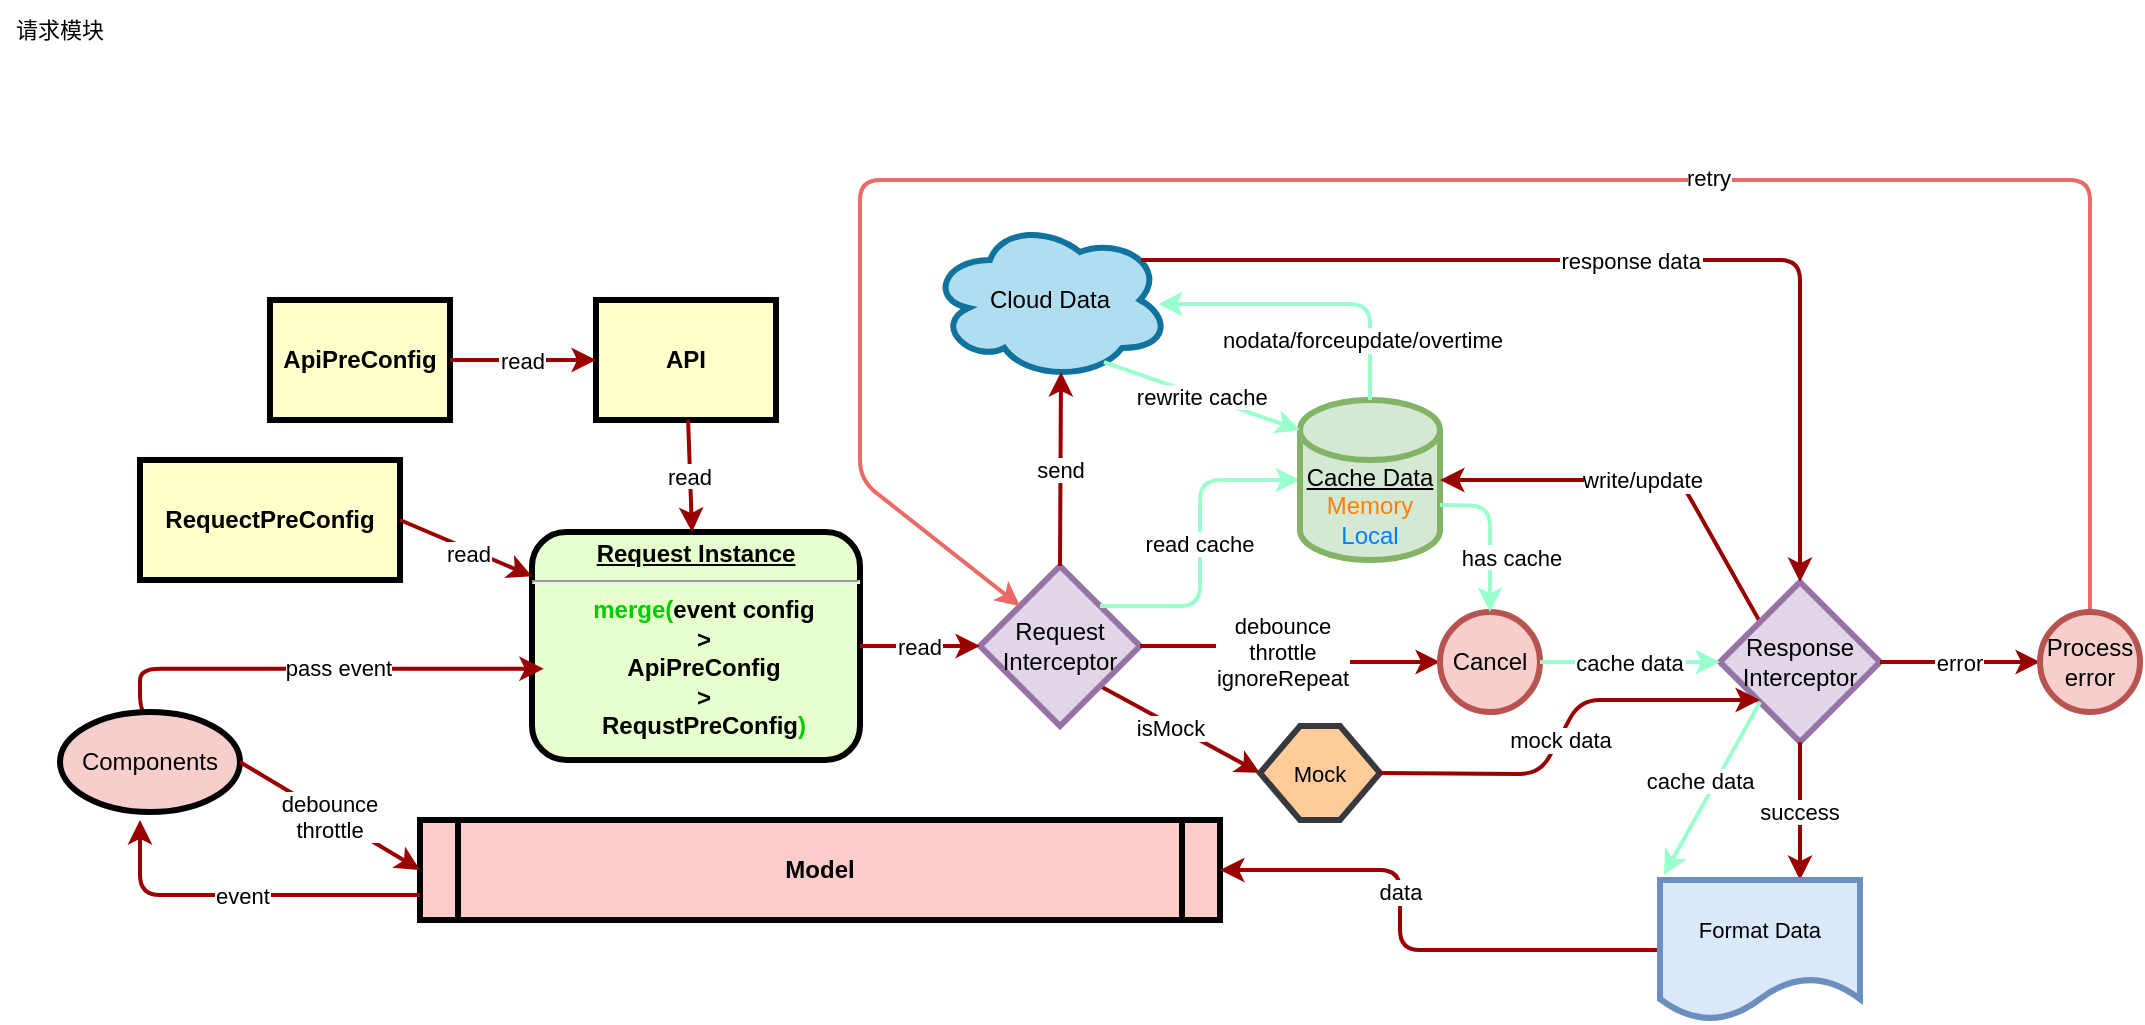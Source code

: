 <mxfile version="20.4.0" type="github" pages="3">
  <diagram name="请求模块" id="c7558073-3199-34d8-9f00-42111426c3f3">
    <mxGraphModel dx="1844" dy="1860" grid="1" gridSize="10" guides="1" tooltips="1" connect="1" arrows="1" fold="1" page="1" pageScale="1" pageWidth="826" pageHeight="1169" background="none" math="0" shadow="0">
      <root>
        <mxCell id="0" />
        <mxCell id="1" parent="0" />
        <mxCell id="rrOKCi3tNWYkQAfNOxic-149" value="请求模块" style="text;html=1;strokeColor=none;fillColor=none;align=center;verticalAlign=middle;whiteSpace=wrap;rounded=0;strokeWidth=3;fontFamily=Helvetica;fontSize=11;fontColor=#000000;" vertex="1" parent="1">
          <mxGeometry x="-30" y="-30" width="60" height="30" as="geometry" />
        </mxCell>
        <mxCell id="rrOKCi3tNWYkQAfNOxic-204" value="" style="group" vertex="1" connectable="0" parent="1">
          <mxGeometry x="-10" y="60" width="1050" height="420" as="geometry" />
        </mxCell>
        <mxCell id="rrOKCi3tNWYkQAfNOxic-186" value="" style="group" vertex="1" connectable="0" parent="rrOKCi3tNWYkQAfNOxic-204">
          <mxGeometry width="1050" height="420" as="geometry" />
        </mxCell>
        <mxCell id="2" value="&lt;p style=&quot;margin: 0px; margin-top: 4px; text-align: center; text-decoration: underline;&quot;&gt;&lt;strong&gt;Request Instance&lt;br&gt;&lt;/strong&gt;&lt;/p&gt;&lt;hr&gt;&lt;p style=&quot;margin: 0px; margin-left: 8px;&quot;&gt;&lt;font color=&quot;#00cc00&quot;&gt;merge(&lt;/font&gt;event config&lt;/p&gt;&lt;p style=&quot;margin: 0px; margin-left: 8px;&quot;&gt;&amp;gt;&lt;/p&gt;&lt;p style=&quot;margin: 0px; margin-left: 8px;&quot;&gt;ApiPreConfig&lt;/p&gt;&lt;p style=&quot;margin: 0px; margin-left: 8px;&quot;&gt;&amp;gt;&lt;/p&gt;&lt;p style=&quot;margin: 0px; margin-left: 8px;&quot;&gt;RequstPreConfig&lt;font color=&quot;#00cc00&quot;&gt;)&lt;/font&gt;&lt;/p&gt;" style="verticalAlign=middle;align=center;overflow=fill;fontSize=12;fontFamily=Helvetica;html=1;rounded=1;fontStyle=1;strokeWidth=3;fillColor=#E6FFCC" parent="rrOKCi3tNWYkQAfNOxic-186" vertex="1">
          <mxGeometry x="246" y="176" width="164" height="114" as="geometry" />
        </mxCell>
        <mxCell id="3" value="API" style="whiteSpace=wrap;align=center;verticalAlign=middle;fontStyle=1;strokeWidth=3;fillColor=#FFFFCC" parent="rrOKCi3tNWYkQAfNOxic-186" vertex="1">
          <mxGeometry x="278" y="60" width="90" height="60" as="geometry" />
        </mxCell>
        <mxCell id="4" value="RequectPreConfig" style="whiteSpace=wrap;align=center;verticalAlign=middle;fontStyle=1;strokeWidth=3;fillColor=#FFFFCC" parent="rrOKCi3tNWYkQAfNOxic-186" vertex="1">
          <mxGeometry x="50" y="140" width="130" height="60" as="geometry" />
        </mxCell>
        <mxCell id="5" value="Model" style="shape=process;whiteSpace=wrap;align=center;verticalAlign=middle;size=0.048;fontStyle=1;strokeWidth=3;fillColor=#FFCCCC" parent="rrOKCi3tNWYkQAfNOxic-186" vertex="1">
          <mxGeometry x="190.0" y="320" width="400" height="50" as="geometry" />
        </mxCell>
        <mxCell id="36" value="read" style="edgeStyle=none;noEdgeStyle=1;strokeColor=#990000;strokeWidth=2" parent="rrOKCi3tNWYkQAfNOxic-186" source="3" target="2" edge="1">
          <mxGeometry width="100" height="100" relative="1" as="geometry">
            <mxPoint x="30" y="190" as="sourcePoint" />
            <mxPoint x="130" y="90" as="targetPoint" />
          </mxGeometry>
        </mxCell>
        <mxCell id="37" value="" style="edgeStyle=none;noEdgeStyle=1;strokeColor=#990000;strokeWidth=2;exitX=1;exitY=0.5;exitDx=0;exitDy=0;" parent="rrOKCi3tNWYkQAfNOxic-186" source="4" target="2" edge="1">
          <mxGeometry width="100" height="100" relative="1" as="geometry">
            <mxPoint x="290" y="130" as="sourcePoint" />
            <mxPoint x="390" y="30" as="targetPoint" />
          </mxGeometry>
        </mxCell>
        <mxCell id="rrOKCi3tNWYkQAfNOxic-113" value="read" style="edgeLabel;html=1;align=center;verticalAlign=middle;resizable=0;points=[];" vertex="1" connectable="0" parent="37">
          <mxGeometry x="0.026" y="-2" relative="1" as="geometry">
            <mxPoint as="offset" />
          </mxGeometry>
        </mxCell>
        <mxCell id="55" value="" style="edgeStyle=elbowEdgeStyle;elbow=horizontal;strokeColor=#990000;strokeWidth=2;exitX=0.5;exitY=0;exitDx=0;exitDy=0;entryX=0.036;entryY=0.6;entryDx=0;entryDy=0;entryPerimeter=0;" parent="rrOKCi3tNWYkQAfNOxic-186" source="rrOKCi3tNWYkQAfNOxic-105" target="2" edge="1">
          <mxGeometry width="100" height="100" relative="1" as="geometry">
            <mxPoint x="30" y="330" as="sourcePoint" />
            <mxPoint x="160" y="370" as="targetPoint" />
            <Array as="points">
              <mxPoint x="50" y="250" />
              <mxPoint x="10" y="240" />
              <mxPoint x="5" y="300" />
              <mxPoint x="40" y="340" />
              <mxPoint x="270" y="310" />
            </Array>
          </mxGeometry>
        </mxCell>
        <mxCell id="rrOKCi3tNWYkQAfNOxic-112" value="pass event" style="edgeLabel;html=1;align=center;verticalAlign=middle;resizable=0;points=[];" vertex="1" connectable="0" parent="55">
          <mxGeometry x="0.094" y="1" relative="1" as="geometry">
            <mxPoint as="offset" />
          </mxGeometry>
        </mxCell>
        <mxCell id="rrOKCi3tNWYkQAfNOxic-97" value="ApiPreConfig" style="whiteSpace=wrap;align=center;verticalAlign=middle;fontStyle=1;strokeWidth=3;fillColor=#FFFFCC" vertex="1" parent="rrOKCi3tNWYkQAfNOxic-186">
          <mxGeometry x="115" y="60" width="90" height="60" as="geometry" />
        </mxCell>
        <mxCell id="rrOKCi3tNWYkQAfNOxic-101" value="read" style="edgeStyle=none;noEdgeStyle=1;strokeColor=#990000;strokeWidth=2;exitX=1;exitY=0.5;exitDx=0;exitDy=0;entryX=0;entryY=0.5;entryDx=0;entryDy=0;" edge="1" parent="rrOKCi3tNWYkQAfNOxic-186" source="rrOKCi3tNWYkQAfNOxic-97" target="3">
          <mxGeometry width="100" height="100" relative="1" as="geometry">
            <mxPoint x="220" y="100" as="sourcePoint" />
            <mxPoint x="250" y="100" as="targetPoint" />
          </mxGeometry>
        </mxCell>
        <mxCell id="rrOKCi3tNWYkQAfNOxic-105" value="Components" style="ellipse;whiteSpace=wrap;html=1;strokeWidth=3;fillColor=#f8cecc;strokeColor=#000000;" vertex="1" parent="rrOKCi3tNWYkQAfNOxic-186">
          <mxGeometry x="10" y="266" width="90" height="50" as="geometry" />
        </mxCell>
        <mxCell id="rrOKCi3tNWYkQAfNOxic-106" value="event" style="edgeStyle=elbowEdgeStyle;elbow=horizontal;strokeColor=#990000;strokeWidth=2;exitX=0;exitY=0.75;exitDx=0;exitDy=0;" edge="1" parent="rrOKCi3tNWYkQAfNOxic-186" source="5">
          <mxGeometry width="100" height="100" relative="1" as="geometry">
            <mxPoint x="210" y="410" as="sourcePoint" />
            <mxPoint x="50" y="320" as="targetPoint" />
            <Array as="points">
              <mxPoint x="50" y="350" />
              <mxPoint x="10" y="350" />
              <mxPoint x="10" y="365" />
              <mxPoint y="360" />
              <mxPoint x="75" y="380" />
              <mxPoint x="125" y="340" />
              <mxPoint x="165" y="330" />
            </Array>
          </mxGeometry>
        </mxCell>
        <mxCell id="rrOKCi3tNWYkQAfNOxic-108" value="debounce&#xa;throttle" style="edgeStyle=none;noEdgeStyle=1;strokeColor=#990000;strokeWidth=2;exitX=1;exitY=0.5;exitDx=0;exitDy=0;entryX=0;entryY=0.5;entryDx=0;entryDy=0;" edge="1" parent="rrOKCi3tNWYkQAfNOxic-186" source="rrOKCi3tNWYkQAfNOxic-105" target="5">
          <mxGeometry width="100" height="100" relative="1" as="geometry">
            <mxPoint x="120" y="364.5" as="sourcePoint" />
            <mxPoint x="171" y="364.5" as="targetPoint" />
          </mxGeometry>
        </mxCell>
        <mxCell id="rrOKCi3tNWYkQAfNOxic-115" value="Cloud Data" style="ellipse;shape=cloud;whiteSpace=wrap;html=1;strokeColor=#10739e;strokeWidth=3;fillColor=#b1ddf0;" vertex="1" parent="rrOKCi3tNWYkQAfNOxic-186">
          <mxGeometry x="445" y="20" width="120" height="80" as="geometry" />
        </mxCell>
        <mxCell id="rrOKCi3tNWYkQAfNOxic-201" style="edgeStyle=none;shape=connector;rounded=1;orthogonalLoop=1;jettySize=auto;html=1;exitX=1;exitY=1;exitDx=0;exitDy=0;entryX=0;entryY=0.5;entryDx=0;entryDy=0;labelBackgroundColor=default;strokeColor=#990000;strokeWidth=2;fontFamily=Helvetica;fontSize=11;fontColor=#000000;startArrow=none;startFill=0;endArrow=classic;endFill=1;" edge="1" parent="rrOKCi3tNWYkQAfNOxic-186" source="rrOKCi3tNWYkQAfNOxic-118" target="rrOKCi3tNWYkQAfNOxic-200">
          <mxGeometry relative="1" as="geometry" />
        </mxCell>
        <mxCell id="rrOKCi3tNWYkQAfNOxic-203" value="isMock" style="edgeLabel;html=1;align=center;verticalAlign=middle;resizable=0;points=[];fontSize=11;fontFamily=Helvetica;fontColor=#000000;" vertex="1" connectable="0" parent="rrOKCi3tNWYkQAfNOxic-201">
          <mxGeometry x="-0.309" y="3" relative="1" as="geometry">
            <mxPoint x="6" y="8" as="offset" />
          </mxGeometry>
        </mxCell>
        <mxCell id="rrOKCi3tNWYkQAfNOxic-118" value="Request&lt;br&gt;Interceptor" style="rhombus;whiteSpace=wrap;html=1;strokeColor=#9673a6;strokeWidth=3;fillColor=#e1d5e7;" vertex="1" parent="rrOKCi3tNWYkQAfNOxic-186">
          <mxGeometry x="470" y="193" width="80" height="80" as="geometry" />
        </mxCell>
        <mxCell id="rrOKCi3tNWYkQAfNOxic-119" value="read" style="edgeStyle=none;noEdgeStyle=1;strokeColor=#990000;strokeWidth=2;entryX=0;entryY=0.5;entryDx=0;entryDy=0;" edge="1" parent="rrOKCi3tNWYkQAfNOxic-186" target="rrOKCi3tNWYkQAfNOxic-118">
          <mxGeometry width="100" height="100" relative="1" as="geometry">
            <mxPoint x="410" y="233" as="sourcePoint" />
            <mxPoint x="483" y="232.5" as="targetPoint" />
          </mxGeometry>
        </mxCell>
        <mxCell id="rrOKCi3tNWYkQAfNOxic-121" value="send" style="edgeStyle=elbowEdgeStyle;elbow=horizontal;strokeColor=#990000;strokeWidth=2;exitX=0.5;exitY=0;exitDx=0;exitDy=0;entryX=0.55;entryY=0.95;entryDx=0;entryDy=0;entryPerimeter=0;" edge="1" parent="rrOKCi3tNWYkQAfNOxic-186" source="rrOKCi3tNWYkQAfNOxic-118" target="rrOKCi3tNWYkQAfNOxic-115">
          <mxGeometry width="100" height="100" relative="1" as="geometry">
            <mxPoint x="511" y="190" as="sourcePoint" />
            <mxPoint x="511" y="120" as="targetPoint" />
            <Array as="points">
              <mxPoint x="510.5" y="160" />
            </Array>
          </mxGeometry>
        </mxCell>
        <mxCell id="rrOKCi3tNWYkQAfNOxic-123" value="" style="edgeStyle=elbowEdgeStyle;elbow=horizontal;strokeColor=#990000;strokeWidth=2;exitX=1;exitY=0.5;exitDx=0;exitDy=0;entryX=0;entryY=0.5;entryDx=0;entryDy=0;" edge="1" parent="rrOKCi3tNWYkQAfNOxic-186" source="rrOKCi3tNWYkQAfNOxic-118" target="rrOKCi3tNWYkQAfNOxic-125">
          <mxGeometry width="100" height="100" relative="1" as="geometry">
            <mxPoint x="620" y="210" as="sourcePoint" />
            <mxPoint x="670" y="233" as="targetPoint" />
            <Array as="points">
              <mxPoint x="620" y="250" />
            </Array>
          </mxGeometry>
        </mxCell>
        <mxCell id="rrOKCi3tNWYkQAfNOxic-124" value="debounce&lt;br&gt;throttle&lt;br&gt;ignoreRepeat" style="edgeLabel;html=1;align=center;verticalAlign=middle;resizable=0;points=[];" vertex="1" connectable="0" parent="rrOKCi3tNWYkQAfNOxic-123">
          <mxGeometry x="-0.091" y="1" relative="1" as="geometry">
            <mxPoint y="1" as="offset" />
          </mxGeometry>
        </mxCell>
        <mxCell id="rrOKCi3tNWYkQAfNOxic-125" value="Cancel" style="ellipse;whiteSpace=wrap;html=1;aspect=fixed;strokeColor=#b85450;strokeWidth=3;fillColor=#f8cecc;" vertex="1" parent="rrOKCi3tNWYkQAfNOxic-186">
          <mxGeometry x="700" y="216" width="50" height="50" as="geometry" />
        </mxCell>
        <mxCell id="rrOKCi3tNWYkQAfNOxic-126" value="read cache" style="edgeStyle=elbowEdgeStyle;elbow=horizontal;strokeColor=#99FFCC;strokeWidth=2;exitX=1;exitY=0;exitDx=0;exitDy=0;entryX=0;entryY=0.5;entryDx=0;entryDy=0;entryPerimeter=0;" edge="1" parent="rrOKCi3tNWYkQAfNOxic-186" source="rrOKCi3tNWYkQAfNOxic-118" target="rrOKCi3tNWYkQAfNOxic-127">
          <mxGeometry width="100" height="100" relative="1" as="geometry">
            <mxPoint x="570" y="158" as="sourcePoint" />
            <mxPoint x="620" y="150" as="targetPoint" />
            <Array as="points">
              <mxPoint x="580" y="180" />
              <mxPoint x="620" y="190" />
              <mxPoint x="560" y="210" />
              <mxPoint x="580" y="200" />
            </Array>
          </mxGeometry>
        </mxCell>
        <mxCell id="rrOKCi3tNWYkQAfNOxic-127" value="&lt;u&gt;Cache Data&lt;/u&gt;&lt;br&gt;&lt;font color=&quot;#ff8000&quot;&gt;Memory&lt;br&gt;&lt;/font&gt;&lt;font color=&quot;#007fff&quot;&gt;Local&lt;/font&gt;" style="shape=cylinder3;whiteSpace=wrap;html=1;boundedLbl=1;backgroundOutline=1;size=15;strokeColor=#82b366;strokeWidth=3;fillColor=#d5e8d4;" vertex="1" parent="rrOKCi3tNWYkQAfNOxic-186">
          <mxGeometry x="630" y="110" width="70" height="80" as="geometry" />
        </mxCell>
        <mxCell id="rrOKCi3tNWYkQAfNOxic-185" value="write/update" style="edgeStyle=none;shape=connector;rounded=1;orthogonalLoop=1;jettySize=auto;html=1;exitX=0;exitY=0;exitDx=0;exitDy=0;entryX=1;entryY=0.5;entryDx=0;entryDy=0;entryPerimeter=0;labelBackgroundColor=default;strokeColor=#990000;strokeWidth=2;fontFamily=Helvetica;fontSize=11;fontColor=#000000;startArrow=none;startFill=0;endArrow=classic;" edge="1" parent="rrOKCi3tNWYkQAfNOxic-186" source="rrOKCi3tNWYkQAfNOxic-128" target="rrOKCi3tNWYkQAfNOxic-127">
          <mxGeometry relative="1" as="geometry">
            <Array as="points">
              <mxPoint x="820" y="150" />
            </Array>
          </mxGeometry>
        </mxCell>
        <mxCell id="rrOKCi3tNWYkQAfNOxic-128" value="Response&lt;br&gt;Interceptor" style="rhombus;whiteSpace=wrap;html=1;strokeColor=#9673a6;strokeWidth=3;fillColor=#e1d5e7;" vertex="1" parent="rrOKCi3tNWYkQAfNOxic-186">
          <mxGeometry x="840" y="201" width="80" height="80" as="geometry" />
        </mxCell>
        <mxCell id="rrOKCi3tNWYkQAfNOxic-129" value="" style="edgeStyle=elbowEdgeStyle;elbow=horizontal;strokeColor=#99FFCC;strokeWidth=2;entryX=0.95;entryY=0.525;entryDx=0;entryDy=0;entryPerimeter=0;exitX=0.5;exitY=0;exitDx=0;exitDy=0;exitPerimeter=0;" edge="1" parent="rrOKCi3tNWYkQAfNOxic-186" source="rrOKCi3tNWYkQAfNOxic-127" target="rrOKCi3tNWYkQAfNOxic-115">
          <mxGeometry width="100" height="100" relative="1" as="geometry">
            <mxPoint x="660" y="100" as="sourcePoint" />
            <mxPoint x="659.5" y="49.965" as="targetPoint" />
            <Array as="points">
              <mxPoint x="665" y="62" />
              <mxPoint x="670" y="60" />
              <mxPoint x="659.5" y="90" />
            </Array>
          </mxGeometry>
        </mxCell>
        <mxCell id="rrOKCi3tNWYkQAfNOxic-130" value="nodata/forceupdate/overtime" style="edgeLabel;html=1;align=center;verticalAlign=middle;resizable=0;points=[];" vertex="1" connectable="0" parent="rrOKCi3tNWYkQAfNOxic-129">
          <mxGeometry x="0.453" relative="1" as="geometry">
            <mxPoint x="60" y="18" as="offset" />
          </mxGeometry>
        </mxCell>
        <mxCell id="rrOKCi3tNWYkQAfNOxic-133" value="cache data" style="edgeStyle=none;noEdgeStyle=1;strokeColor=#99FFCC;strokeWidth=2;exitX=1;exitY=0.5;exitDx=0;exitDy=0;entryX=0;entryY=0.5;entryDx=0;entryDy=0;" edge="1" parent="rrOKCi3tNWYkQAfNOxic-186" source="rrOKCi3tNWYkQAfNOxic-125" target="rrOKCi3tNWYkQAfNOxic-128">
          <mxGeometry width="100" height="100" relative="1" as="geometry">
            <mxPoint x="700" y="150" as="sourcePoint" />
            <mxPoint x="740" y="150" as="targetPoint" />
          </mxGeometry>
        </mxCell>
        <mxCell id="rrOKCi3tNWYkQAfNOxic-135" value="response data" style="edgeStyle=none;noEdgeStyle=1;strokeColor=#990000;strokeWidth=2;exitX=0.88;exitY=0.25;exitDx=0;exitDy=0;exitPerimeter=0;entryX=0.5;entryY=0;entryDx=0;entryDy=0;" edge="1" parent="rrOKCi3tNWYkQAfNOxic-186" source="rrOKCi3tNWYkQAfNOxic-115" target="rrOKCi3tNWYkQAfNOxic-128">
          <mxGeometry width="100" height="100" relative="1" as="geometry">
            <mxPoint x="585" y="-10" as="sourcePoint" />
            <mxPoint x="840" y="60" as="targetPoint" />
            <Array as="points">
              <mxPoint x="880" y="40" />
            </Array>
          </mxGeometry>
        </mxCell>
        <mxCell id="rrOKCi3tNWYkQAfNOxic-136" value="error" style="edgeStyle=none;noEdgeStyle=1;strokeColor=#990000;strokeWidth=2;exitX=1;exitY=0.5;exitDx=0;exitDy=0;entryX=0;entryY=0.5;entryDx=0;entryDy=0;" edge="1" parent="rrOKCi3tNWYkQAfNOxic-186" source="rrOKCi3tNWYkQAfNOxic-128" target="rrOKCi3tNWYkQAfNOxic-141">
          <mxGeometry width="100" height="100" relative="1" as="geometry">
            <mxPoint x="860" y="130" as="sourcePoint" />
            <mxPoint x="1040" y="130" as="targetPoint" />
          </mxGeometry>
        </mxCell>
        <mxCell id="rrOKCi3tNWYkQAfNOxic-137" value="success" style="edgeStyle=none;noEdgeStyle=1;strokeColor=#990000;strokeWidth=2;exitX=0.5;exitY=1;exitDx=0;exitDy=0;" edge="1" parent="rrOKCi3tNWYkQAfNOxic-186" source="rrOKCi3tNWYkQAfNOxic-128">
          <mxGeometry width="100" height="100" relative="1" as="geometry">
            <mxPoint x="860" y="169.5" as="sourcePoint" />
            <mxPoint x="880" y="350" as="targetPoint" />
          </mxGeometry>
        </mxCell>
        <mxCell id="rrOKCi3tNWYkQAfNOxic-138" value="rewrite cache" style="edgeStyle=none;noEdgeStyle=1;strokeColor=#99FFCC;strokeWidth=2;exitX=0.725;exitY=0.888;exitDx=0;exitDy=0;exitPerimeter=0;entryX=0;entryY=0;entryDx=0;entryDy=15;entryPerimeter=0;" edge="1" parent="rrOKCi3tNWYkQAfNOxic-186" source="rrOKCi3tNWYkQAfNOxic-115" target="rrOKCi3tNWYkQAfNOxic-127">
          <mxGeometry width="100" height="100" relative="1" as="geometry">
            <mxPoint x="530" y="109.5" as="sourcePoint" />
            <mxPoint x="620" y="120" as="targetPoint" />
          </mxGeometry>
        </mxCell>
        <mxCell id="rrOKCi3tNWYkQAfNOxic-145" style="edgeStyle=none;shape=connector;rounded=1;orthogonalLoop=1;jettySize=auto;html=1;exitX=0.5;exitY=0;exitDx=0;exitDy=0;entryX=0;entryY=0;entryDx=0;entryDy=0;labelBackgroundColor=default;strokeColor=#EA6B66;strokeWidth=2;fontFamily=Helvetica;fontSize=11;fontColor=default;endArrow=classic;" edge="1" parent="rrOKCi3tNWYkQAfNOxic-186" source="rrOKCi3tNWYkQAfNOxic-141" target="rrOKCi3tNWYkQAfNOxic-118">
          <mxGeometry relative="1" as="geometry">
            <Array as="points">
              <mxPoint x="1025" />
              <mxPoint x="410" />
              <mxPoint x="410" y="150" />
            </Array>
          </mxGeometry>
        </mxCell>
        <mxCell id="rrOKCi3tNWYkQAfNOxic-146" value="retry" style="edgeLabel;html=1;align=center;verticalAlign=middle;resizable=0;points=[];fontSize=11;fontFamily=Helvetica;fontColor=default;" vertex="1" connectable="0" parent="rrOKCi3tNWYkQAfNOxic-145">
          <mxGeometry x="-0.248" y="-1" relative="1" as="geometry">
            <mxPoint as="offset" />
          </mxGeometry>
        </mxCell>
        <mxCell id="rrOKCi3tNWYkQAfNOxic-141" value="Process&lt;br&gt;error" style="ellipse;whiteSpace=wrap;html=1;aspect=fixed;strokeColor=#b85450;strokeWidth=3;fillColor=#f8cecc;" vertex="1" parent="rrOKCi3tNWYkQAfNOxic-186">
          <mxGeometry x="1000" y="216" width="50" height="50" as="geometry" />
        </mxCell>
        <mxCell id="rrOKCi3tNWYkQAfNOxic-142" value="cache data" style="edgeStyle=none;noEdgeStyle=1;strokeColor=#99FFCC;strokeWidth=2;exitX=0;exitY=1;exitDx=0;exitDy=0;entryX=0.02;entryY=-0.036;entryDx=0;entryDy=0;entryPerimeter=0;" edge="1" parent="rrOKCi3tNWYkQAfNOxic-186" source="rrOKCi3tNWYkQAfNOxic-128" target="rrOKCi3tNWYkQAfNOxic-147">
          <mxGeometry x="-0.016" y="-7" width="100" height="100" relative="1" as="geometry">
            <mxPoint x="780" y="200" as="sourcePoint" />
            <mxPoint x="820" y="330" as="targetPoint" />
            <mxPoint as="offset" />
          </mxGeometry>
        </mxCell>
        <mxCell id="rrOKCi3tNWYkQAfNOxic-143" value="has cache" style="edgeStyle=none;noEdgeStyle=1;strokeColor=#99FFCC;strokeWidth=2;entryX=0.5;entryY=0;entryDx=0;entryDy=0;exitX=1;exitY=0;exitDx=0;exitDy=52.5;exitPerimeter=0;" edge="1" parent="rrOKCi3tNWYkQAfNOxic-186" source="rrOKCi3tNWYkQAfNOxic-127" target="rrOKCi3tNWYkQAfNOxic-125">
          <mxGeometry x="0.296" y="11" width="100" height="100" relative="1" as="geometry">
            <mxPoint x="710" y="160" as="sourcePoint" />
            <mxPoint x="726" y="218.095" as="targetPoint" />
            <Array as="points">
              <mxPoint x="725" y="163" />
            </Array>
            <mxPoint as="offset" />
          </mxGeometry>
        </mxCell>
        <mxCell id="rrOKCi3tNWYkQAfNOxic-148" value="data" style="edgeStyle=none;shape=connector;rounded=1;orthogonalLoop=1;jettySize=auto;html=1;entryX=1;entryY=0.5;entryDx=0;entryDy=0;labelBackgroundColor=default;strokeColor=#990000;strokeWidth=2;fontFamily=Helvetica;fontSize=11;fontColor=#000000;endArrow=classic;exitX=0;exitY=0.5;exitDx=0;exitDy=0;" edge="1" parent="rrOKCi3tNWYkQAfNOxic-186" source="rrOKCi3tNWYkQAfNOxic-147" target="5">
          <mxGeometry x="0.222" relative="1" as="geometry">
            <Array as="points">
              <mxPoint x="680" y="385" />
              <mxPoint x="680" y="345" />
            </Array>
            <mxPoint as="offset" />
          </mxGeometry>
        </mxCell>
        <mxCell id="rrOKCi3tNWYkQAfNOxic-147" value="&lt;font color=&quot;#000000&quot;&gt;Format Data&lt;/font&gt;" style="shape=document;whiteSpace=wrap;html=1;boundedLbl=1;strokeColor=#6c8ebf;strokeWidth=3;fontFamily=Helvetica;fontSize=11;fillColor=#dae8fc;" vertex="1" parent="rrOKCi3tNWYkQAfNOxic-186">
          <mxGeometry x="810" y="350" width="100" height="70" as="geometry" />
        </mxCell>
        <mxCell id="rrOKCi3tNWYkQAfNOxic-200" value="Mock" style="shape=hexagon;perimeter=hexagonPerimeter2;whiteSpace=wrap;html=1;fixedSize=1;strokeColor=#36393d;strokeWidth=3;fontFamily=Helvetica;fontSize=11;fillColor=#ffcc99;" vertex="1" parent="rrOKCi3tNWYkQAfNOxic-186">
          <mxGeometry x="610" y="273" width="60" height="47" as="geometry" />
        </mxCell>
        <mxCell id="rrOKCi3tNWYkQAfNOxic-202" value="mock data" style="edgeStyle=none;shape=connector;rounded=1;orthogonalLoop=1;jettySize=auto;html=1;exitX=1;exitY=0.5;exitDx=0;exitDy=0;labelBackgroundColor=default;strokeColor=#990000;strokeWidth=2;fontFamily=Helvetica;fontSize=11;fontColor=#000000;startArrow=none;startFill=0;endArrow=classic;endFill=1;" edge="1" parent="rrOKCi3tNWYkQAfNOxic-204" source="rrOKCi3tNWYkQAfNOxic-200">
          <mxGeometry x="-0.06" y="-1" relative="1" as="geometry">
            <mxPoint x="860" y="260" as="targetPoint" />
            <Array as="points">
              <mxPoint x="750" y="297" />
              <mxPoint x="770" y="260" />
            </Array>
            <mxPoint as="offset" />
          </mxGeometry>
        </mxCell>
      </root>
    </mxGraphModel>
  </diagram>
  <diagram id="wGFF4jddMWz8E1XN7nnH" name="缓存模块">
    <mxGraphModel dx="1845" dy="691" grid="1" gridSize="10" guides="1" tooltips="1" connect="1" arrows="1" fold="1" page="1" pageScale="1" pageWidth="827" pageHeight="1169" math="0" shadow="0">
      <root>
        <mxCell id="0" />
        <mxCell id="1" parent="0" />
        <mxCell id="B6eZRAbdUS-8pBTNSGxP-1" value="缓存模块" style="text;html=1;strokeColor=none;fillColor=none;align=center;verticalAlign=middle;whiteSpace=wrap;rounded=0;strokeWidth=3;fontFamily=Helvetica;fontSize=11;fontColor=#000000;" vertex="1" parent="1">
          <mxGeometry x="-740" y="70" width="60" height="30" as="geometry" />
        </mxCell>
        <mxCell id="B6eZRAbdUS-8pBTNSGxP-2" value="" style="group" vertex="1" connectable="0" parent="1">
          <mxGeometry x="-740" y="155" width="800" height="290" as="geometry" />
        </mxCell>
        <mxCell id="B6eZRAbdUS-8pBTNSGxP-3" value="Cache" style="shape=cylinder3;whiteSpace=wrap;html=1;boundedLbl=1;backgroundOutline=1;size=15;strokeColor=#82b366;strokeWidth=3;fontFamily=Helvetica;fontSize=11;fillColor=#d5e8d4;" vertex="1" parent="B6eZRAbdUS-8pBTNSGxP-2">
          <mxGeometry x="450" y="110" width="60" height="80" as="geometry" />
        </mxCell>
        <mxCell id="B6eZRAbdUS-8pBTNSGxP-4" style="edgeStyle=none;shape=connector;rounded=1;orthogonalLoop=1;jettySize=auto;html=1;exitX=1;exitY=0.5;exitDx=0;exitDy=0;entryX=0;entryY=0.5;entryDx=0;entryDy=0;entryPerimeter=0;labelBackgroundColor=default;strokeColor=#990000;strokeWidth=2;fontFamily=Helvetica;fontSize=11;fontColor=#000000;endArrow=classic;" edge="1" parent="B6eZRAbdUS-8pBTNSGxP-2" source="B6eZRAbdUS-8pBTNSGxP-6" target="B6eZRAbdUS-8pBTNSGxP-3">
          <mxGeometry relative="1" as="geometry" />
        </mxCell>
        <mxCell id="B6eZRAbdUS-8pBTNSGxP-5" value="read" style="edgeLabel;html=1;align=center;verticalAlign=middle;resizable=0;points=[];fontSize=11;fontFamily=Helvetica;fontColor=#000000;" vertex="1" connectable="0" parent="B6eZRAbdUS-8pBTNSGxP-4">
          <mxGeometry x="-0.179" relative="1" as="geometry">
            <mxPoint as="offset" />
          </mxGeometry>
        </mxCell>
        <mxCell id="B6eZRAbdUS-8pBTNSGxP-6" value="Store" style="shape=step;perimeter=stepPerimeter;whiteSpace=wrap;html=1;fixedSize=1;strokeColor=#d6b656;strokeWidth=3;fontFamily=Helvetica;fontSize=11;fillColor=#fff2cc;" vertex="1" parent="B6eZRAbdUS-8pBTNSGxP-2">
          <mxGeometry x="270" y="100" width="90" height="50" as="geometry" />
        </mxCell>
        <mxCell id="B6eZRAbdUS-8pBTNSGxP-7" style="edgeStyle=none;shape=connector;rounded=1;orthogonalLoop=1;jettySize=auto;html=1;exitX=0.5;exitY=0;exitDx=0;exitDy=0;exitPerimeter=0;labelBackgroundColor=default;strokeColor=#9673a6;strokeWidth=2;fontFamily=Helvetica;fontSize=11;fontColor=#000000;endArrow=classic;entryX=0.5;entryY=0;entryDx=0;entryDy=0;fillColor=#e1d5e7;" edge="1" parent="B6eZRAbdUS-8pBTNSGxP-2" source="B6eZRAbdUS-8pBTNSGxP-3" target="B6eZRAbdUS-8pBTNSGxP-6">
          <mxGeometry relative="1" as="geometry">
            <mxPoint x="480" y="50" as="targetPoint" />
            <Array as="points">
              <mxPoint x="480" y="70" />
              <mxPoint x="315" y="70" />
            </Array>
          </mxGeometry>
        </mxCell>
        <mxCell id="B6eZRAbdUS-8pBTNSGxP-8" value="write/clear" style="edgeLabel;html=1;align=center;verticalAlign=middle;resizable=0;points=[];fontSize=11;fontFamily=Helvetica;fontColor=#000000;" vertex="1" connectable="0" parent="B6eZRAbdUS-8pBTNSGxP-7">
          <mxGeometry x="0.2" y="1" relative="1" as="geometry">
            <mxPoint x="11" y="-1" as="offset" />
          </mxGeometry>
        </mxCell>
        <mxCell id="B6eZRAbdUS-8pBTNSGxP-9" style="edgeStyle=none;shape=connector;rounded=1;orthogonalLoop=1;jettySize=auto;html=1;exitX=1;exitY=0.5;exitDx=0;exitDy=0;entryX=0;entryY=0;entryDx=0;entryDy=52.5;entryPerimeter=0;labelBackgroundColor=default;strokeColor=#990000;strokeWidth=2;fontFamily=Helvetica;fontSize=11;fontColor=#000000;endArrow=classic;" edge="1" parent="B6eZRAbdUS-8pBTNSGxP-2" source="B6eZRAbdUS-8pBTNSGxP-11" target="B6eZRAbdUS-8pBTNSGxP-3">
          <mxGeometry relative="1" as="geometry" />
        </mxCell>
        <mxCell id="B6eZRAbdUS-8pBTNSGxP-10" value="read" style="edgeLabel;html=1;align=center;verticalAlign=middle;resizable=0;points=[];fontSize=11;fontFamily=Helvetica;fontColor=#000000;" vertex="1" connectable="0" parent="B6eZRAbdUS-8pBTNSGxP-9">
          <mxGeometry x="-0.142" y="2" relative="1" as="geometry">
            <mxPoint as="offset" />
          </mxGeometry>
        </mxCell>
        <mxCell id="B6eZRAbdUS-8pBTNSGxP-11" value="Local" style="shape=step;perimeter=stepPerimeter;whiteSpace=wrap;html=1;fixedSize=1;strokeColor=#6c8ebf;strokeWidth=3;fontFamily=Helvetica;fontSize=11;fillColor=#dae8fc;" vertex="1" parent="B6eZRAbdUS-8pBTNSGxP-2">
          <mxGeometry x="270" y="160" width="90" height="50" as="geometry" />
        </mxCell>
        <mxCell id="B6eZRAbdUS-8pBTNSGxP-12" style="edgeStyle=none;shape=connector;rounded=1;orthogonalLoop=1;jettySize=auto;html=1;exitX=0.5;exitY=1;exitDx=0;exitDy=0;exitPerimeter=0;entryX=0.5;entryY=1;entryDx=0;entryDy=0;labelBackgroundColor=default;strokeColor=#9673a6;strokeWidth=2;fontFamily=Helvetica;fontSize=11;fontColor=#000000;endArrow=classic;fillColor=#e1d5e7;" edge="1" parent="B6eZRAbdUS-8pBTNSGxP-2" source="B6eZRAbdUS-8pBTNSGxP-3" target="B6eZRAbdUS-8pBTNSGxP-11">
          <mxGeometry relative="1" as="geometry">
            <Array as="points">
              <mxPoint x="480" y="250" />
              <mxPoint x="315" y="250" />
            </Array>
          </mxGeometry>
        </mxCell>
        <mxCell id="B6eZRAbdUS-8pBTNSGxP-13" value="update/write/delete" style="edgeLabel;html=1;align=center;verticalAlign=middle;resizable=0;points=[];fontSize=11;fontFamily=Helvetica;fontColor=#000000;" vertex="1" connectable="0" parent="B6eZRAbdUS-8pBTNSGxP-12">
          <mxGeometry x="0.193" y="-3" relative="1" as="geometry">
            <mxPoint as="offset" />
          </mxGeometry>
        </mxCell>
        <mxCell id="B6eZRAbdUS-8pBTNSGxP-14" value="change event" style="edgeStyle=none;shape=connector;rounded=1;orthogonalLoop=1;jettySize=auto;html=1;exitX=0;exitY=1;exitDx=0;exitDy=0;exitPerimeter=0;entryX=1;entryY=0.5;entryDx=0;entryDy=0;entryPerimeter=0;labelBackgroundColor=default;strokeColor=#9673a6;strokeWidth=2;fontFamily=Helvetica;fontSize=11;fontColor=#000000;endArrow=classic;fillColor=#e1d5e7;" edge="1" parent="B6eZRAbdUS-8pBTNSGxP-2" source="B6eZRAbdUS-8pBTNSGxP-15" target="B6eZRAbdUS-8pBTNSGxP-3">
          <mxGeometry x="-0.242" relative="1" as="geometry">
            <mxPoint x="575" y="70" as="sourcePoint" />
            <mxPoint as="offset" />
          </mxGeometry>
        </mxCell>
        <mxCell id="B6eZRAbdUS-8pBTNSGxP-15" value="Route" style="shape=switch;whiteSpace=wrap;html=1;strokeColor=#36393d;strokeWidth=3;fontFamily=Helvetica;fontSize=11;fillColor=#ffcc99;" vertex="1" parent="B6eZRAbdUS-8pBTNSGxP-2">
          <mxGeometry x="575" width="80" height="70" as="geometry" />
        </mxCell>
        <mxCell id="B6eZRAbdUS-8pBTNSGxP-16" value="write/update" style="edgeStyle=none;shape=connector;rounded=1;orthogonalLoop=1;jettySize=auto;html=1;exitX=0;exitY=0.5;exitDx=0;exitDy=0;entryX=1;entryY=1;entryDx=0;entryDy=-15;entryPerimeter=0;labelBackgroundColor=default;strokeColor=#9673a6;strokeWidth=2;fontFamily=Helvetica;fontSize=11;fontColor=#000000;endArrow=classic;fillColor=#e1d5e7;" edge="1" parent="B6eZRAbdUS-8pBTNSGxP-2" source="B6eZRAbdUS-8pBTNSGxP-29" target="B6eZRAbdUS-8pBTNSGxP-3">
          <mxGeometry relative="1" as="geometry">
            <mxPoint x="568.4" y="232" as="sourcePoint" />
          </mxGeometry>
        </mxCell>
        <mxCell id="B6eZRAbdUS-8pBTNSGxP-17" value="Pool" style="swimlane;childLayout=stackLayout;resizeParent=1;resizeParentMax=0;horizontal=1;startSize=20;horizontalStack=0;strokeColor=#6c8ebf;strokeWidth=3;fontFamily=Helvetica;fontSize=11;fillColor=#dae8fc;" vertex="1" parent="B6eZRAbdUS-8pBTNSGxP-2">
          <mxGeometry y="120" width="160" height="110" as="geometry" />
        </mxCell>
        <mxCell id="B6eZRAbdUS-8pBTNSGxP-18" value="Lane 1" style="swimlane;startSize=20;horizontal=0;strokeColor=#6c8ebf;strokeWidth=3;fontFamily=Helvetica;fontSize=11;fillColor=#dae8fc;" vertex="1" parent="B6eZRAbdUS-8pBTNSGxP-17">
          <mxGeometry y="20" width="160" height="30" as="geometry" />
        </mxCell>
        <mxCell id="B6eZRAbdUS-8pBTNSGxP-19" value="Lane 2" style="swimlane;startSize=20;horizontal=0;strokeColor=#6c8ebf;strokeWidth=3;fontFamily=Helvetica;fontSize=11;fillColor=#dae8fc;" vertex="1" parent="B6eZRAbdUS-8pBTNSGxP-17">
          <mxGeometry y="50" width="160" height="30" as="geometry" />
        </mxCell>
        <mxCell id="B6eZRAbdUS-8pBTNSGxP-20" value="localstorage" style="text;html=1;align=center;verticalAlign=middle;resizable=0;points=[];autosize=1;fontSize=11;fontFamily=Helvetica;" vertex="1" parent="B6eZRAbdUS-8pBTNSGxP-19">
          <mxGeometry x="25" width="90" height="30" as="geometry" />
        </mxCell>
        <mxCell id="B6eZRAbdUS-8pBTNSGxP-21" value="Lane 3" style="swimlane;startSize=20;horizontal=0;strokeColor=#6c8ebf;strokeWidth=3;fontFamily=Helvetica;fontSize=11;fillColor=#dae8fc;" vertex="1" parent="B6eZRAbdUS-8pBTNSGxP-17">
          <mxGeometry y="80" width="160" height="30" as="geometry" />
        </mxCell>
        <mxCell id="B6eZRAbdUS-8pBTNSGxP-22" value="..." style="text;html=1;align=center;verticalAlign=middle;resizable=0;points=[];autosize=1;fontSize=11;fontFamily=Helvetica;" vertex="1" parent="B6eZRAbdUS-8pBTNSGxP-21">
          <mxGeometry x="45" width="30" height="30" as="geometry" />
        </mxCell>
        <mxCell id="B6eZRAbdUS-8pBTNSGxP-23" value="IndexDB" style="text;html=1;align=center;verticalAlign=middle;resizable=0;points=[];autosize=1;fontSize=11;fontFamily=Helvetica;" vertex="1" parent="B6eZRAbdUS-8pBTNSGxP-2">
          <mxGeometry x="25" y="145" width="70" height="30" as="geometry" />
        </mxCell>
        <mxCell id="B6eZRAbdUS-8pBTNSGxP-24" style="edgeStyle=none;shape=connector;rounded=1;orthogonalLoop=1;jettySize=auto;html=1;exitX=1;exitY=0.5;exitDx=0;exitDy=0;entryX=0;entryY=0.5;entryDx=0;entryDy=0;labelBackgroundColor=default;strokeColor=#990000;strokeWidth=2;fontFamily=Helvetica;fontSize=11;fontColor=#000000;endArrow=classic;startArrow=classic;startFill=1;" edge="1" parent="B6eZRAbdUS-8pBTNSGxP-2" source="B6eZRAbdUS-8pBTNSGxP-19" target="B6eZRAbdUS-8pBTNSGxP-11">
          <mxGeometry relative="1" as="geometry">
            <Array as="points" />
          </mxGeometry>
        </mxCell>
        <mxCell id="B6eZRAbdUS-8pBTNSGxP-25" value="process" style="edgeLabel;html=1;align=center;verticalAlign=middle;resizable=0;points=[];fontSize=11;fontFamily=Helvetica;fontColor=#000000;" vertex="1" connectable="0" parent="B6eZRAbdUS-8pBTNSGxP-24">
          <mxGeometry x="-0.215" y="-4" relative="1" as="geometry">
            <mxPoint x="4" y="-4" as="offset" />
          </mxGeometry>
        </mxCell>
        <mxCell id="B6eZRAbdUS-8pBTNSGxP-26" style="edgeStyle=none;shape=connector;rounded=1;orthogonalLoop=1;jettySize=auto;html=1;entryX=0;entryY=0.5;entryDx=0;entryDy=0;labelBackgroundColor=default;strokeColor=#990000;strokeWidth=2;fontFamily=Helvetica;fontSize=11;fontColor=#000000;startArrow=classic;startFill=1;endArrow=classic;exitX=1;exitY=0.5;exitDx=0;exitDy=0;" edge="1" parent="B6eZRAbdUS-8pBTNSGxP-2" source="B6eZRAbdUS-8pBTNSGxP-28" target="B6eZRAbdUS-8pBTNSGxP-6">
          <mxGeometry relative="1" as="geometry" />
        </mxCell>
        <mxCell id="B6eZRAbdUS-8pBTNSGxP-27" value="process" style="edgeLabel;html=1;align=center;verticalAlign=middle;resizable=0;points=[];fontSize=11;fontFamily=Helvetica;fontColor=#000000;" vertex="1" connectable="0" parent="B6eZRAbdUS-8pBTNSGxP-26">
          <mxGeometry x="-0.197" y="2" relative="1" as="geometry">
            <mxPoint as="offset" />
          </mxGeometry>
        </mxCell>
        <mxCell id="B6eZRAbdUS-8pBTNSGxP-28" value="&lt;u&gt;Global&lt;/u&gt;&lt;br&gt;vuex/pinia/global" style="shape=delay;whiteSpace=wrap;html=1;strokeColor=#d79b00;strokeWidth=3;fontFamily=Helvetica;fontSize=11;fillColor=#ffe6cc;" vertex="1" parent="B6eZRAbdUS-8pBTNSGxP-2">
          <mxGeometry x="19" y="40" width="130" height="50" as="geometry" />
        </mxCell>
        <mxCell id="B6eZRAbdUS-8pBTNSGxP-29" value="&lt;u&gt;Request Instance&lt;br&gt;&lt;/u&gt;Request&amp;amp;Response" style="shape=ext;double=1;rounded=1;whiteSpace=wrap;html=1;strokeColor=#36393d;strokeWidth=3;fontFamily=Helvetica;fontSize=11;fillColor=#cdeb8b;" vertex="1" parent="B6eZRAbdUS-8pBTNSGxP-2">
          <mxGeometry x="580" y="210" width="120" height="80" as="geometry" />
        </mxCell>
        <mxCell id="B6eZRAbdUS-8pBTNSGxP-30" style="edgeStyle=none;shape=connector;rounded=1;orthogonalLoop=1;jettySize=auto;html=1;exitX=1;exitY=0;exitDx=0;exitDy=52.5;exitPerimeter=0;labelBackgroundColor=default;strokeColor=#990000;strokeWidth=2;fontFamily=Helvetica;fontSize=11;fontColor=#000000;startArrow=none;startFill=0;endArrow=classic;entryX=0.5;entryY=0;entryDx=0;entryDy=0;" edge="1" parent="B6eZRAbdUS-8pBTNSGxP-2" source="B6eZRAbdUS-8pBTNSGxP-3" target="B6eZRAbdUS-8pBTNSGxP-29">
          <mxGeometry relative="1" as="geometry">
            <mxPoint x="660" y="163" as="targetPoint" />
            <Array as="points">
              <mxPoint x="640" y="163" />
            </Array>
          </mxGeometry>
        </mxCell>
        <mxCell id="B6eZRAbdUS-8pBTNSGxP-31" value="read" style="edgeLabel;html=1;align=center;verticalAlign=middle;resizable=0;points=[];fontSize=11;fontFamily=Helvetica;fontColor=#000000;" vertex="1" connectable="0" parent="B6eZRAbdUS-8pBTNSGxP-30">
          <mxGeometry x="-0.119" y="1" relative="1" as="geometry">
            <mxPoint as="offset" />
          </mxGeometry>
        </mxCell>
        <mxCell id="B6eZRAbdUS-8pBTNSGxP-32" value="data" style="edgeStyle=none;shape=connector;rounded=1;orthogonalLoop=1;jettySize=auto;html=1;exitX=0.5;exitY=1;exitDx=0;exitDy=0;entryX=0.75;entryY=0;entryDx=0;entryDy=0;labelBackgroundColor=default;strokeColor=#990000;strokeWidth=2;fontFamily=Helvetica;fontSize=11;fontColor=#000000;startArrow=classic;startFill=1;endArrow=classic;endFill=1;" edge="1" parent="B6eZRAbdUS-8pBTNSGxP-2" source="B6eZRAbdUS-8pBTNSGxP-33" target="B6eZRAbdUS-8pBTNSGxP-29">
          <mxGeometry relative="1" as="geometry" />
        </mxCell>
        <mxCell id="B6eZRAbdUS-8pBTNSGxP-33" value="Model" style="shape=process;whiteSpace=wrap;html=1;backgroundOutline=1;strokeColor=#36393d;strokeWidth=3;fontFamily=Helvetica;fontSize=11;fillColor=#ffcccc;" vertex="1" parent="B6eZRAbdUS-8pBTNSGxP-2">
          <mxGeometry x="670" y="120" width="95" height="35" as="geometry" />
        </mxCell>
        <mxCell id="B6eZRAbdUS-8pBTNSGxP-34" style="edgeStyle=none;shape=connector;rounded=1;orthogonalLoop=1;jettySize=auto;html=1;exitX=1;exitY=1;exitDx=0;exitDy=0;exitPerimeter=0;entryX=0.5;entryY=0;entryDx=0;entryDy=0;labelBackgroundColor=default;strokeColor=#990000;strokeWidth=2;fontFamily=Helvetica;fontSize=11;fontColor=#000000;startArrow=classic;startFill=1;endArrow=classic;endFill=1;" edge="1" parent="B6eZRAbdUS-8pBTNSGxP-2" source="B6eZRAbdUS-8pBTNSGxP-15" target="B6eZRAbdUS-8pBTNSGxP-33">
          <mxGeometry relative="1" as="geometry" />
        </mxCell>
        <mxCell id="B6eZRAbdUS-8pBTNSGxP-35" value="event" style="edgeLabel;html=1;align=center;verticalAlign=middle;resizable=0;points=[];fontSize=11;fontFamily=Helvetica;fontColor=#000000;" vertex="1" connectable="0" parent="B6eZRAbdUS-8pBTNSGxP-34">
          <mxGeometry x="-0.301" y="1" relative="1" as="geometry">
            <mxPoint x="9" y="3" as="offset" />
          </mxGeometry>
        </mxCell>
        <mxCell id="B6eZRAbdUS-8pBTNSGxP-36" style="edgeStyle=none;shape=connector;rounded=1;orthogonalLoop=1;jettySize=auto;html=1;exitX=0.75;exitY=0.5;exitDx=0;exitDy=0;exitPerimeter=0;labelBackgroundColor=default;strokeColor=#990000;strokeWidth=2;fontFamily=Helvetica;fontSize=11;fontColor=#000000;startArrow=none;startFill=0;endArrow=classic;endFill=1;entryX=1;entryY=0.5;entryDx=0;entryDy=0;" edge="1" parent="B6eZRAbdUS-8pBTNSGxP-2" source="B6eZRAbdUS-8pBTNSGxP-15" target="B6eZRAbdUS-8pBTNSGxP-29">
          <mxGeometry relative="1" as="geometry">
            <mxPoint x="800" y="240" as="targetPoint" />
            <Array as="points">
              <mxPoint x="800" y="35" />
              <mxPoint x="800" y="90" />
              <mxPoint x="800" y="250" />
            </Array>
          </mxGeometry>
        </mxCell>
        <mxCell id="B6eZRAbdUS-8pBTNSGxP-37" value="cancel" style="edgeLabel;html=1;align=center;verticalAlign=middle;resizable=0;points=[];fontSize=11;fontFamily=Helvetica;fontColor=#000000;" vertex="1" connectable="0" parent="B6eZRAbdUS-8pBTNSGxP-36">
          <mxGeometry x="-0.048" y="2" relative="1" as="geometry">
            <mxPoint y="55" as="offset" />
          </mxGeometry>
        </mxCell>
      </root>
    </mxGraphModel>
  </diagram>
  <diagram id="xc02ElUloobEWsVbVw0D" name="路由模块">
    <mxGraphModel dx="3499" dy="1860" grid="1" gridSize="10" guides="1" tooltips="1" connect="1" arrows="1" fold="1" page="1" pageScale="1" pageWidth="827" pageHeight="1169" math="0" shadow="0">
      <root>
        <mxCell id="0" />
        <mxCell id="1" parent="0" />
        <mxCell id="cOElqCwzAQmfH0nmIPIk-1" value="路由模块" style="text;html=1;strokeColor=none;fillColor=none;align=center;verticalAlign=middle;whiteSpace=wrap;rounded=0;strokeWidth=3;fontFamily=Helvetica;fontSize=11;fontColor=#000000;" vertex="1" parent="1">
          <mxGeometry x="-2450" y="-1110" width="60" height="30" as="geometry" />
        </mxCell>
        <mxCell id="cOElqCwzAQmfH0nmIPIk-2" value="Route" style="shape=switch;whiteSpace=wrap;html=1;strokeColor=#36393d;strokeWidth=3;fontFamily=Helvetica;fontSize=11;fillColor=#ffcc99;" vertex="1" parent="1">
          <mxGeometry x="-2370" y="-1020" width="80" height="81" as="geometry" />
        </mxCell>
        <mxCell id="cOElqCwzAQmfH0nmIPIk-3" style="edgeStyle=none;shape=connector;rounded=1;orthogonalLoop=1;jettySize=auto;html=1;exitX=0;exitY=0.5;exitDx=0;exitDy=0;entryX=0.75;entryY=0.5;entryDx=0;entryDy=0;entryPerimeter=0;labelBackgroundColor=default;strokeColor=#990000;strokeWidth=2;fontFamily=Helvetica;fontSize=11;fontColor=#000000;startArrow=classic;startFill=1;endArrow=classic;endFill=1;" edge="1" parent="1" source="cOElqCwzAQmfH0nmIPIk-5" target="cOElqCwzAQmfH0nmIPIk-2">
          <mxGeometry relative="1" as="geometry" />
        </mxCell>
        <mxCell id="cOElqCwzAQmfH0nmIPIk-4" value="event" style="edgeLabel;html=1;align=center;verticalAlign=middle;resizable=0;points=[];fontSize=11;fontFamily=Helvetica;fontColor=#000000;" vertex="1" connectable="0" parent="cOElqCwzAQmfH0nmIPIk-3">
          <mxGeometry y="-1" relative="1" as="geometry">
            <mxPoint as="offset" />
          </mxGeometry>
        </mxCell>
        <mxCell id="cOElqCwzAQmfH0nmIPIk-5" value="Model" style="shape=process;whiteSpace=wrap;html=1;backgroundOutline=1;strokeColor=#36393d;strokeWidth=3;fontFamily=Helvetica;fontSize=11;fillColor=#ffcccc;" vertex="1" parent="1">
          <mxGeometry x="-2200" y="-999.5" width="90" height="40" as="geometry" />
        </mxCell>
      </root>
    </mxGraphModel>
  </diagram>
</mxfile>
